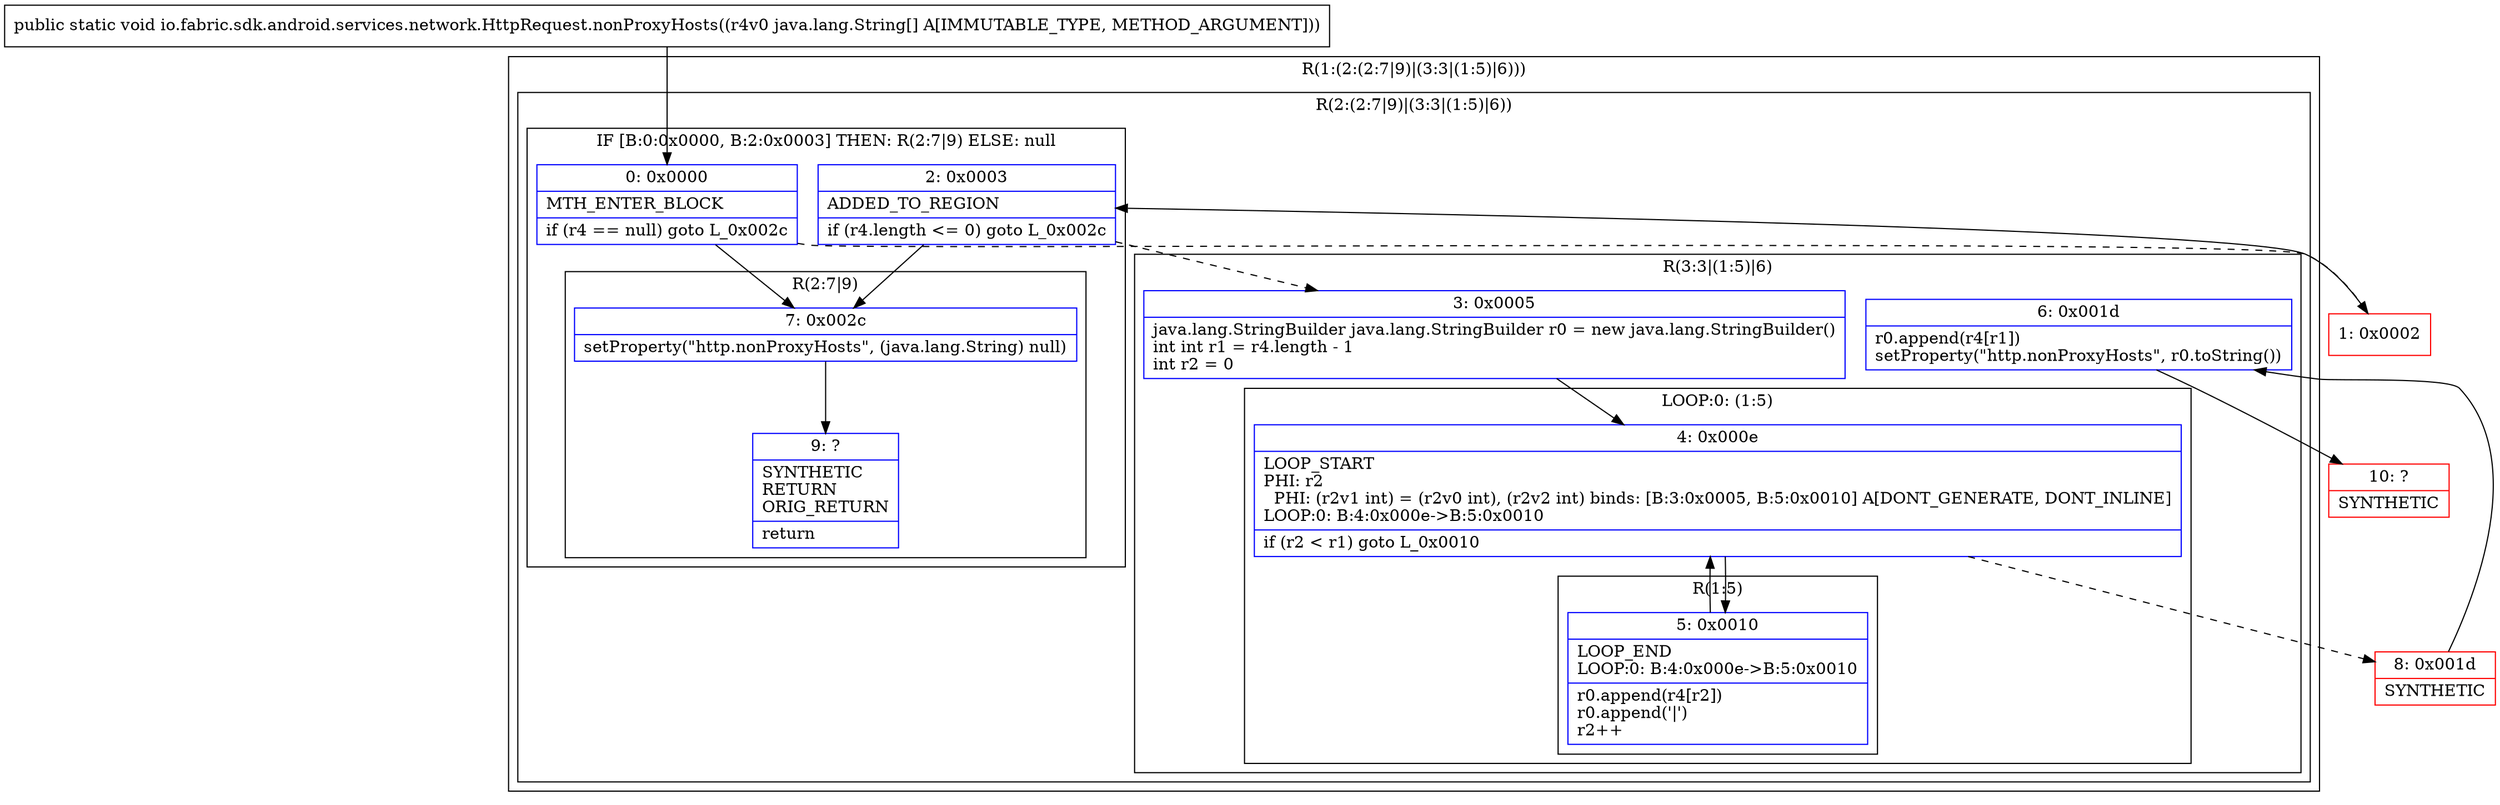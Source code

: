 digraph "CFG forio.fabric.sdk.android.services.network.HttpRequest.nonProxyHosts([Ljava\/lang\/String;)V" {
subgraph cluster_Region_1409938854 {
label = "R(1:(2:(2:7|9)|(3:3|(1:5)|6)))";
node [shape=record,color=blue];
subgraph cluster_Region_1607024633 {
label = "R(2:(2:7|9)|(3:3|(1:5)|6))";
node [shape=record,color=blue];
subgraph cluster_IfRegion_550709853 {
label = "IF [B:0:0x0000, B:2:0x0003] THEN: R(2:7|9) ELSE: null";
node [shape=record,color=blue];
Node_0 [shape=record,label="{0\:\ 0x0000|MTH_ENTER_BLOCK\l|if (r4 == null) goto L_0x002c\l}"];
Node_2 [shape=record,label="{2\:\ 0x0003|ADDED_TO_REGION\l|if (r4.length \<= 0) goto L_0x002c\l}"];
subgraph cluster_Region_711634213 {
label = "R(2:7|9)";
node [shape=record,color=blue];
Node_7 [shape=record,label="{7\:\ 0x002c|setProperty(\"http.nonProxyHosts\", (java.lang.String) null)\l}"];
Node_9 [shape=record,label="{9\:\ ?|SYNTHETIC\lRETURN\lORIG_RETURN\l|return\l}"];
}
}
subgraph cluster_Region_497225457 {
label = "R(3:3|(1:5)|6)";
node [shape=record,color=blue];
Node_3 [shape=record,label="{3\:\ 0x0005|java.lang.StringBuilder java.lang.StringBuilder r0 = new java.lang.StringBuilder()\lint int r1 = r4.length \- 1\lint r2 = 0\l}"];
subgraph cluster_LoopRegion_160514363 {
label = "LOOP:0: (1:5)";
node [shape=record,color=blue];
Node_4 [shape=record,label="{4\:\ 0x000e|LOOP_START\lPHI: r2 \l  PHI: (r2v1 int) = (r2v0 int), (r2v2 int) binds: [B:3:0x0005, B:5:0x0010] A[DONT_GENERATE, DONT_INLINE]\lLOOP:0: B:4:0x000e\-\>B:5:0x0010\l|if (r2 \< r1) goto L_0x0010\l}"];
subgraph cluster_Region_701511853 {
label = "R(1:5)";
node [shape=record,color=blue];
Node_5 [shape=record,label="{5\:\ 0x0010|LOOP_END\lLOOP:0: B:4:0x000e\-\>B:5:0x0010\l|r0.append(r4[r2])\lr0.append('\|')\lr2++\l}"];
}
}
Node_6 [shape=record,label="{6\:\ 0x001d|r0.append(r4[r1])\lsetProperty(\"http.nonProxyHosts\", r0.toString())\l}"];
}
}
}
Node_1 [shape=record,color=red,label="{1\:\ 0x0002}"];
Node_8 [shape=record,color=red,label="{8\:\ 0x001d|SYNTHETIC\l}"];
Node_10 [shape=record,color=red,label="{10\:\ ?|SYNTHETIC\l}"];
MethodNode[shape=record,label="{public static void io.fabric.sdk.android.services.network.HttpRequest.nonProxyHosts((r4v0 java.lang.String[] A[IMMUTABLE_TYPE, METHOD_ARGUMENT])) }"];
MethodNode -> Node_0;
Node_0 -> Node_1[style=dashed];
Node_0 -> Node_7;
Node_2 -> Node_3[style=dashed];
Node_2 -> Node_7;
Node_7 -> Node_9;
Node_3 -> Node_4;
Node_4 -> Node_5;
Node_4 -> Node_8[style=dashed];
Node_5 -> Node_4;
Node_6 -> Node_10;
Node_1 -> Node_2;
Node_8 -> Node_6;
}

